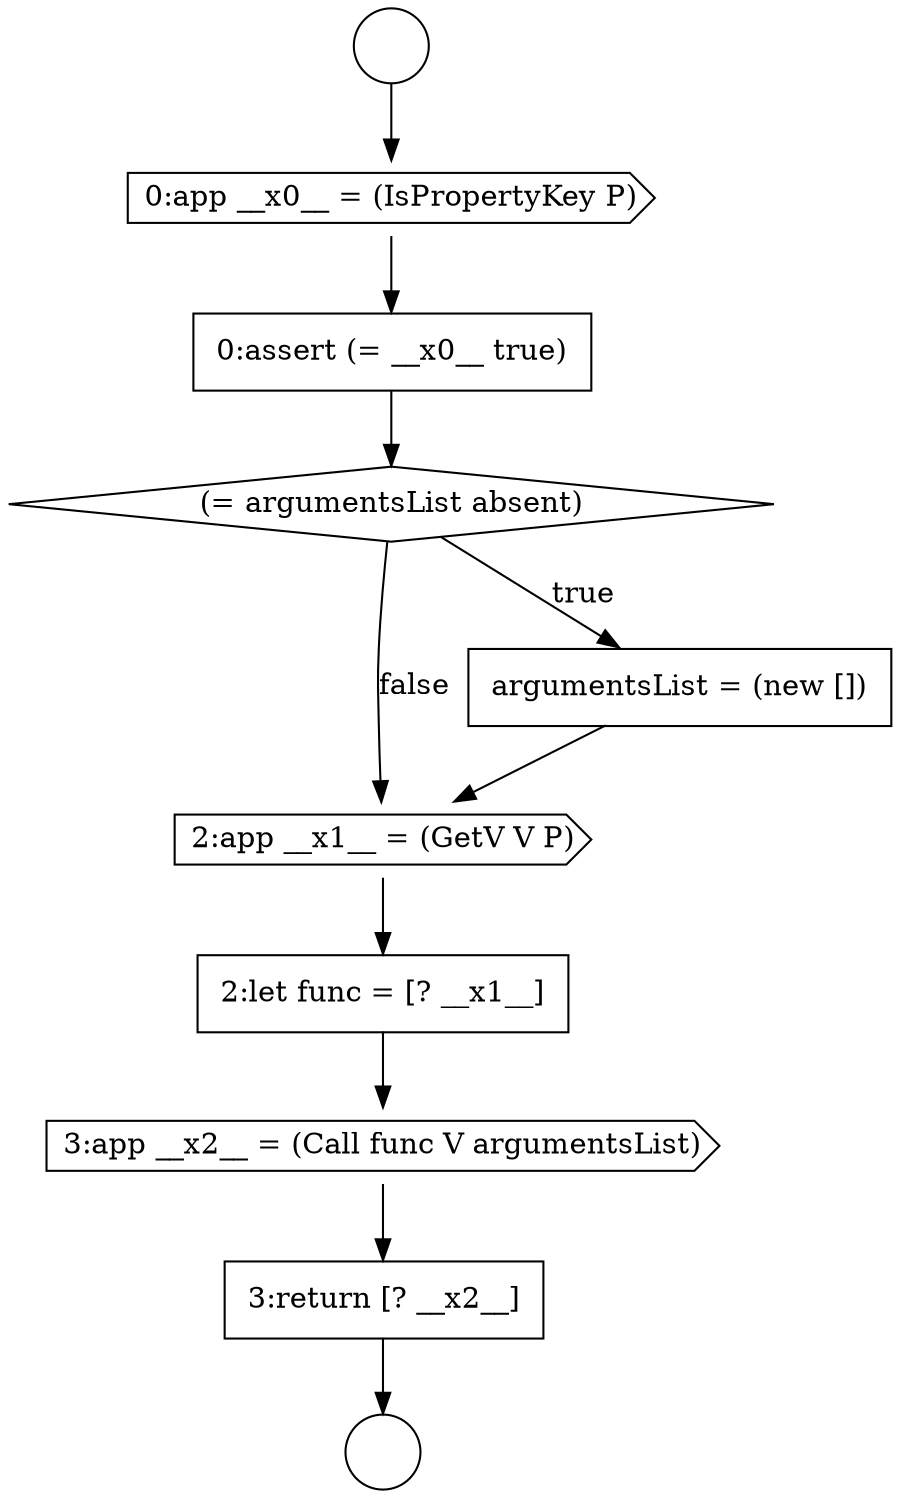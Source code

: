 digraph {
  node977 [shape=diamond, label=<<font color="black">(= argumentsList absent)</font>> color="black" fillcolor="white" style=filled]
  node973 [shape=circle label=" " color="black" fillcolor="white" style=filled]
  node981 [shape=cds, label=<<font color="black">3:app __x2__ = (Call func V argumentsList)</font>> color="black" fillcolor="white" style=filled]
  node974 [shape=circle label=" " color="black" fillcolor="white" style=filled]
  node980 [shape=none, margin=0, label=<<font color="black">
    <table border="0" cellborder="1" cellspacing="0" cellpadding="10">
      <tr><td align="left">2:let func = [? __x1__]</td></tr>
    </table>
  </font>> color="black" fillcolor="white" style=filled]
  node975 [shape=cds, label=<<font color="black">0:app __x0__ = (IsPropertyKey P)</font>> color="black" fillcolor="white" style=filled]
  node979 [shape=cds, label=<<font color="black">2:app __x1__ = (GetV V P)</font>> color="black" fillcolor="white" style=filled]
  node978 [shape=none, margin=0, label=<<font color="black">
    <table border="0" cellborder="1" cellspacing="0" cellpadding="10">
      <tr><td align="left">argumentsList = (new [])</td></tr>
    </table>
  </font>> color="black" fillcolor="white" style=filled]
  node976 [shape=none, margin=0, label=<<font color="black">
    <table border="0" cellborder="1" cellspacing="0" cellpadding="10">
      <tr><td align="left">0:assert (= __x0__ true)</td></tr>
    </table>
  </font>> color="black" fillcolor="white" style=filled]
  node982 [shape=none, margin=0, label=<<font color="black">
    <table border="0" cellborder="1" cellspacing="0" cellpadding="10">
      <tr><td align="left">3:return [? __x2__]</td></tr>
    </table>
  </font>> color="black" fillcolor="white" style=filled]
  node976 -> node977 [ color="black"]
  node975 -> node976 [ color="black"]
  node978 -> node979 [ color="black"]
  node973 -> node975 [ color="black"]
  node982 -> node974 [ color="black"]
  node979 -> node980 [ color="black"]
  node980 -> node981 [ color="black"]
  node981 -> node982 [ color="black"]
  node977 -> node978 [label=<<font color="black">true</font>> color="black"]
  node977 -> node979 [label=<<font color="black">false</font>> color="black"]
}
